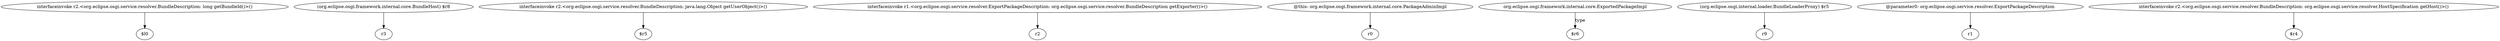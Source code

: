 digraph g {
0[label="interfaceinvoke r2.<org.eclipse.osgi.service.resolver.BundleDescription: long getBundleId()>()"]
1[label="$l0"]
0->1[label=""]
2[label="(org.eclipse.osgi.framework.internal.core.BundleHost) $r8"]
3[label="r3"]
2->3[label=""]
4[label="interfaceinvoke r2.<org.eclipse.osgi.service.resolver.BundleDescription: java.lang.Object getUserObject()>()"]
5[label="$r5"]
4->5[label=""]
6[label="interfaceinvoke r1.<org.eclipse.osgi.service.resolver.ExportPackageDescription: org.eclipse.osgi.service.resolver.BundleDescription getExporter()>()"]
7[label="r2"]
6->7[label=""]
8[label="@this: org.eclipse.osgi.framework.internal.core.PackageAdminImpl"]
9[label="r0"]
8->9[label=""]
10[label="org.eclipse.osgi.framework.internal.core.ExportedPackageImpl"]
11[label="$r6"]
10->11[label="type"]
12[label="(org.eclipse.osgi.internal.loader.BundleLoaderProxy) $r5"]
13[label="r9"]
12->13[label=""]
14[label="@parameter0: org.eclipse.osgi.service.resolver.ExportPackageDescription"]
15[label="r1"]
14->15[label=""]
16[label="interfaceinvoke r2.<org.eclipse.osgi.service.resolver.BundleDescription: org.eclipse.osgi.service.resolver.HostSpecification getHost()>()"]
17[label="$r4"]
16->17[label=""]
}